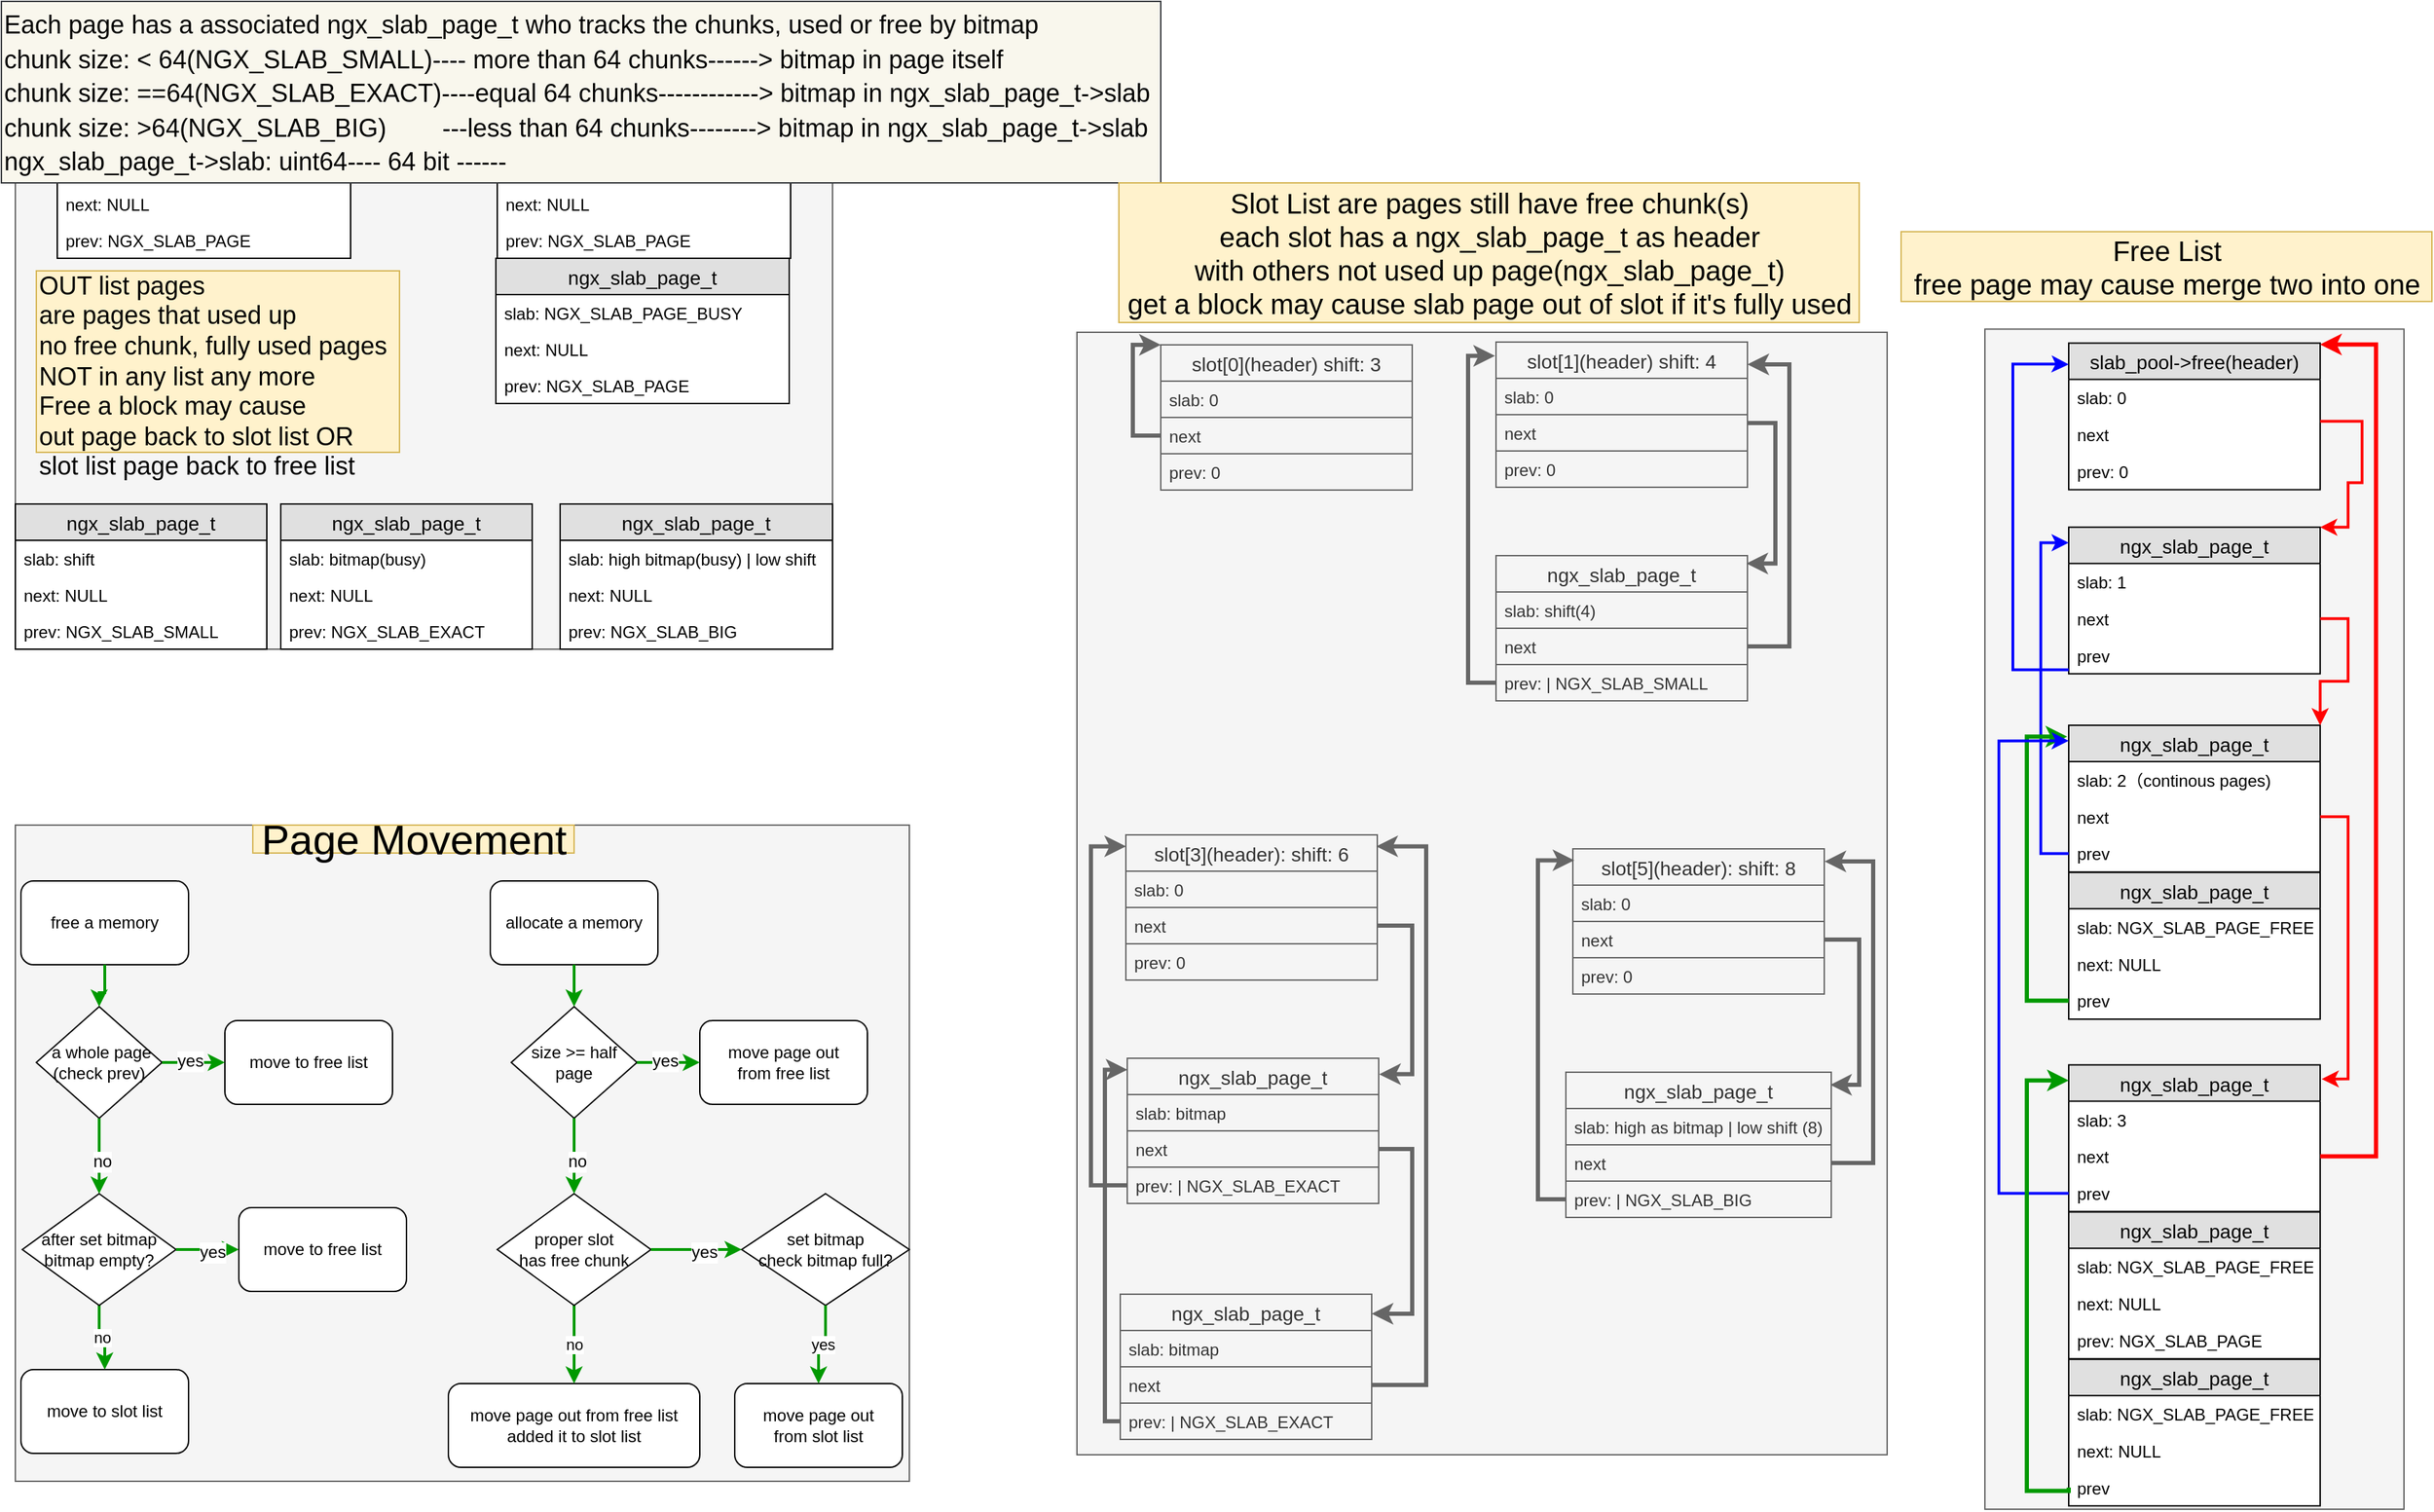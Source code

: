 <mxfile version="13.9.9" type="device"><diagram id="xuvSn6-WSxCkHjLpanBw" name="Page-1"><mxGraphModel dx="5818" dy="2764" grid="1" gridSize="10" guides="1" tooltips="1" connect="1" arrows="1" fold="1" page="1" pageScale="1" pageWidth="850" pageHeight="1100" math="0" shadow="0"><root><mxCell id="0"/><mxCell id="1" parent="0"/><mxCell id="ad8flFlerQQEPtWWeE2b-164" value="" style="group" parent="1" vertex="1" connectable="0"><mxGeometry x="-310" y="160" width="320" height="900" as="geometry"/></mxCell><mxCell id="ad8flFlerQQEPtWWeE2b-162" value="&lt;font style=&quot;font-size: 20px&quot;&gt;Free List&lt;br&gt;free page may cause merge two into one&lt;br&gt;&lt;/font&gt;" style="text;html=1;align=center;verticalAlign=middle;resizable=0;points=[];autosize=1;fillColor=#fff2cc;strokeColor=#d6b656;fontSize=20;" parent="ad8flFlerQQEPtWWeE2b-164" vertex="1"><mxGeometry x="-60" y="-15.068" width="380" height="50" as="geometry"/></mxCell><mxCell id="N_VWYcBhShGGKXVdi8mC-4" value="" style="group;fillColor=#f5f5f5;strokeColor=#666666;fontColor=#333333;" parent="ad8flFlerQQEPtWWeE2b-164" vertex="1" connectable="0"><mxGeometry y="54.73" width="300" height="845.27" as="geometry"/></mxCell><mxCell id="ad8flFlerQQEPtWWeE2b-1" value="ngx_slab_page_t" style="swimlane;fontStyle=0;childLayout=stackLayout;horizontal=1;startSize=26;fillColor=#e0e0e0;horizontalStack=0;resizeParent=1;resizeParentMax=0;resizeLast=0;collapsible=1;marginBottom=0;swimlaneFillColor=#ffffff;align=center;fontSize=14;" parent="N_VWYcBhShGGKXVdi8mC-4" vertex="1"><mxGeometry x="60" y="283.784" width="180" height="105.054" as="geometry"/></mxCell><mxCell id="ad8flFlerQQEPtWWeE2b-2" value="slab: 2（continous pages)" style="text;strokeColor=none;fillColor=none;spacingLeft=4;spacingRight=4;overflow=hidden;rotatable=0;points=[[0,0.5],[1,0.5]];portConstraint=eastwest;fontSize=12;" parent="ad8flFlerQQEPtWWeE2b-1" vertex="1"><mxGeometry y="26" width="180" height="26.351" as="geometry"/></mxCell><mxCell id="ad8flFlerQQEPtWWeE2b-3" value="next" style="text;strokeColor=none;fillColor=none;spacingLeft=4;spacingRight=4;overflow=hidden;rotatable=0;points=[[0,0.5],[1,0.5]];portConstraint=eastwest;fontSize=12;" parent="ad8flFlerQQEPtWWeE2b-1" vertex="1"><mxGeometry y="52.351" width="180" height="26.351" as="geometry"/></mxCell><mxCell id="ad8flFlerQQEPtWWeE2b-4" value="prev" style="text;strokeColor=none;fillColor=none;spacingLeft=4;spacingRight=4;overflow=hidden;rotatable=0;points=[[0,0.5],[1,0.5]];portConstraint=eastwest;fontSize=12;" parent="ad8flFlerQQEPtWWeE2b-1" vertex="1"><mxGeometry y="78.703" width="180" height="26.351" as="geometry"/></mxCell><mxCell id="ad8flFlerQQEPtWWeE2b-10" value="ngx_slab_page_t" style="swimlane;fontStyle=0;childLayout=stackLayout;horizontal=1;startSize=26;fillColor=#e0e0e0;horizontalStack=0;resizeParent=1;resizeParentMax=0;resizeLast=0;collapsible=1;marginBottom=0;swimlaneFillColor=#ffffff;align=center;fontSize=14;" parent="N_VWYcBhShGGKXVdi8mC-4" vertex="1"><mxGeometry x="60" y="389.189" width="180" height="105.054" as="geometry"/></mxCell><mxCell id="ad8flFlerQQEPtWWeE2b-11" value="slab: NGX_SLAB_PAGE_FREE" style="text;strokeColor=none;fillColor=none;spacingLeft=4;spacingRight=4;overflow=hidden;rotatable=0;points=[[0,0.5],[1,0.5]];portConstraint=eastwest;fontSize=12;" parent="ad8flFlerQQEPtWWeE2b-10" vertex="1"><mxGeometry y="26" width="180" height="26.351" as="geometry"/></mxCell><mxCell id="ad8flFlerQQEPtWWeE2b-12" value="next: NULL" style="text;strokeColor=none;fillColor=none;spacingLeft=4;spacingRight=4;overflow=hidden;rotatable=0;points=[[0,0.5],[1,0.5]];portConstraint=eastwest;fontSize=12;" parent="ad8flFlerQQEPtWWeE2b-10" vertex="1"><mxGeometry y="52.351" width="180" height="26.351" as="geometry"/></mxCell><mxCell id="ad8flFlerQQEPtWWeE2b-13" value="prev" style="text;strokeColor=none;fillColor=none;spacingLeft=4;spacingRight=4;overflow=hidden;rotatable=0;points=[[0,0.5],[1,0.5]];portConstraint=eastwest;fontSize=12;" parent="ad8flFlerQQEPtWWeE2b-10" vertex="1"><mxGeometry y="78.703" width="180" height="26.351" as="geometry"/></mxCell><mxCell id="ad8flFlerQQEPtWWeE2b-5" value="ngx_slab_page_t" style="swimlane;fontStyle=0;childLayout=stackLayout;horizontal=1;startSize=26;fillColor=#e0e0e0;horizontalStack=0;resizeParent=1;resizeParentMax=0;resizeLast=0;collapsible=1;marginBottom=0;swimlaneFillColor=#ffffff;align=center;fontSize=14;" parent="N_VWYcBhShGGKXVdi8mC-4" vertex="1"><mxGeometry x="60" y="141.892" width="180" height="105.054" as="geometry"/></mxCell><mxCell id="ad8flFlerQQEPtWWeE2b-6" value="slab: 1 " style="text;strokeColor=none;fillColor=none;spacingLeft=4;spacingRight=4;overflow=hidden;rotatable=0;points=[[0,0.5],[1,0.5]];portConstraint=eastwest;fontSize=12;" parent="ad8flFlerQQEPtWWeE2b-5" vertex="1"><mxGeometry y="26" width="180" height="26.351" as="geometry"/></mxCell><mxCell id="ad8flFlerQQEPtWWeE2b-7" value="next" style="text;strokeColor=none;fillColor=none;spacingLeft=4;spacingRight=4;overflow=hidden;rotatable=0;points=[[0,0.5],[1,0.5]];portConstraint=eastwest;fontSize=12;" parent="ad8flFlerQQEPtWWeE2b-5" vertex="1"><mxGeometry y="52.351" width="180" height="26.351" as="geometry"/></mxCell><mxCell id="ad8flFlerQQEPtWWeE2b-8" value="prev" style="text;strokeColor=none;fillColor=none;spacingLeft=4;spacingRight=4;overflow=hidden;rotatable=0;points=[[0,0.5],[1,0.5]];portConstraint=eastwest;fontSize=12;" parent="ad8flFlerQQEPtWWeE2b-5" vertex="1"><mxGeometry y="78.703" width="180" height="26.351" as="geometry"/></mxCell><mxCell id="ad8flFlerQQEPtWWeE2b-17" value="ngx_slab_page_t" style="swimlane;fontStyle=0;childLayout=stackLayout;horizontal=1;startSize=26;fillColor=#e0e0e0;horizontalStack=0;resizeParent=1;resizeParentMax=0;resizeLast=0;collapsible=1;marginBottom=0;swimlaneFillColor=#ffffff;align=center;fontSize=14;" parent="N_VWYcBhShGGKXVdi8mC-4" vertex="1"><mxGeometry x="60" y="527.027" width="180" height="105.054" as="geometry"/></mxCell><mxCell id="ad8flFlerQQEPtWWeE2b-18" value="slab: 3 " style="text;strokeColor=none;fillColor=none;spacingLeft=4;spacingRight=4;overflow=hidden;rotatable=0;points=[[0,0.5],[1,0.5]];portConstraint=eastwest;fontSize=12;" parent="ad8flFlerQQEPtWWeE2b-17" vertex="1"><mxGeometry y="26" width="180" height="26.351" as="geometry"/></mxCell><mxCell id="ad8flFlerQQEPtWWeE2b-19" value="next" style="text;strokeColor=none;fillColor=none;spacingLeft=4;spacingRight=4;overflow=hidden;rotatable=0;points=[[0,0.5],[1,0.5]];portConstraint=eastwest;fontSize=12;" parent="ad8flFlerQQEPtWWeE2b-17" vertex="1"><mxGeometry y="52.351" width="180" height="26.351" as="geometry"/></mxCell><mxCell id="ad8flFlerQQEPtWWeE2b-20" value="prev" style="text;strokeColor=none;fillColor=none;spacingLeft=4;spacingRight=4;overflow=hidden;rotatable=0;points=[[0,0.5],[1,0.5]];portConstraint=eastwest;fontSize=12;" parent="ad8flFlerQQEPtWWeE2b-17" vertex="1"><mxGeometry y="78.703" width="180" height="26.351" as="geometry"/></mxCell><mxCell id="ad8flFlerQQEPtWWeE2b-21" value="ngx_slab_page_t" style="swimlane;fontStyle=0;childLayout=stackLayout;horizontal=1;startSize=26;fillColor=#e0e0e0;horizontalStack=0;resizeParent=1;resizeParentMax=0;resizeLast=0;collapsible=1;marginBottom=0;swimlaneFillColor=#ffffff;align=center;fontSize=14;" parent="N_VWYcBhShGGKXVdi8mC-4" vertex="1"><mxGeometry x="60" y="632.432" width="180" height="105.054" as="geometry"/></mxCell><mxCell id="ad8flFlerQQEPtWWeE2b-22" value="slab: NGX_SLAB_PAGE_FREE" style="text;strokeColor=none;fillColor=none;spacingLeft=4;spacingRight=4;overflow=hidden;rotatable=0;points=[[0,0.5],[1,0.5]];portConstraint=eastwest;fontSize=12;" parent="ad8flFlerQQEPtWWeE2b-21" vertex="1"><mxGeometry y="26" width="180" height="26.351" as="geometry"/></mxCell><mxCell id="ad8flFlerQQEPtWWeE2b-23" value="next: NULL" style="text;strokeColor=none;fillColor=none;spacingLeft=4;spacingRight=4;overflow=hidden;rotatable=0;points=[[0,0.5],[1,0.5]];portConstraint=eastwest;fontSize=12;" parent="ad8flFlerQQEPtWWeE2b-21" vertex="1"><mxGeometry y="52.351" width="180" height="26.351" as="geometry"/></mxCell><mxCell id="ad8flFlerQQEPtWWeE2b-24" value="prev: NGX_SLAB_PAGE" style="text;strokeColor=none;fillColor=none;spacingLeft=4;spacingRight=4;overflow=hidden;rotatable=0;points=[[0,0.5],[1,0.5]];portConstraint=eastwest;fontSize=12;" parent="ad8flFlerQQEPtWWeE2b-21" vertex="1"><mxGeometry y="78.703" width="180" height="26.351" as="geometry"/></mxCell><mxCell id="ad8flFlerQQEPtWWeE2b-25" value="ngx_slab_page_t" style="swimlane;fontStyle=0;childLayout=stackLayout;horizontal=1;startSize=26;fillColor=#e0e0e0;horizontalStack=0;resizeParent=1;resizeParentMax=0;resizeLast=0;collapsible=1;marginBottom=0;swimlaneFillColor=#ffffff;align=center;fontSize=14;" parent="N_VWYcBhShGGKXVdi8mC-4" vertex="1"><mxGeometry x="60" y="737.86" width="180" height="105.054" as="geometry"/></mxCell><mxCell id="ad8flFlerQQEPtWWeE2b-26" value="slab: NGX_SLAB_PAGE_FREE" style="text;strokeColor=none;fillColor=none;spacingLeft=4;spacingRight=4;overflow=hidden;rotatable=0;points=[[0,0.5],[1,0.5]];portConstraint=eastwest;fontSize=12;" parent="ad8flFlerQQEPtWWeE2b-25" vertex="1"><mxGeometry y="26" width="180" height="26.351" as="geometry"/></mxCell><mxCell id="ad8flFlerQQEPtWWeE2b-27" value="next: NULL" style="text;strokeColor=none;fillColor=none;spacingLeft=4;spacingRight=4;overflow=hidden;rotatable=0;points=[[0,0.5],[1,0.5]];portConstraint=eastwest;fontSize=12;" parent="ad8flFlerQQEPtWWeE2b-25" vertex="1"><mxGeometry y="52.351" width="180" height="26.351" as="geometry"/></mxCell><mxCell id="ad8flFlerQQEPtWWeE2b-28" value="prev" style="text;strokeColor=none;fillColor=none;spacingLeft=4;spacingRight=4;overflow=hidden;rotatable=0;points=[[0,0.5],[1,0.5]];portConstraint=eastwest;fontSize=12;" parent="ad8flFlerQQEPtWWeE2b-25" vertex="1"><mxGeometry y="78.703" width="180" height="26.351" as="geometry"/></mxCell><mxCell id="ad8flFlerQQEPtWWeE2b-29" value="slab_pool-&gt;free(header)" style="swimlane;fontStyle=0;childLayout=stackLayout;horizontal=1;startSize=26;fillColor=#e0e0e0;horizontalStack=0;resizeParent=1;resizeParentMax=0;resizeLast=0;collapsible=1;marginBottom=0;swimlaneFillColor=#ffffff;align=center;fontSize=14;" parent="N_VWYcBhShGGKXVdi8mC-4" vertex="1"><mxGeometry x="60" y="10" width="180" height="105.054" as="geometry"/></mxCell><mxCell id="ad8flFlerQQEPtWWeE2b-30" value="slab: 0" style="text;strokeColor=none;fillColor=none;spacingLeft=4;spacingRight=4;overflow=hidden;rotatable=0;points=[[0,0.5],[1,0.5]];portConstraint=eastwest;fontSize=12;" parent="ad8flFlerQQEPtWWeE2b-29" vertex="1"><mxGeometry y="26" width="180" height="26.351" as="geometry"/></mxCell><mxCell id="ad8flFlerQQEPtWWeE2b-31" value="next" style="text;strokeColor=none;fillColor=none;spacingLeft=4;spacingRight=4;overflow=hidden;rotatable=0;points=[[0,0.5],[1,0.5]];portConstraint=eastwest;fontSize=12;" parent="ad8flFlerQQEPtWWeE2b-29" vertex="1"><mxGeometry y="52.351" width="180" height="26.351" as="geometry"/></mxCell><mxCell id="ad8flFlerQQEPtWWeE2b-32" value="prev: 0" style="text;strokeColor=none;fillColor=none;spacingLeft=4;spacingRight=4;overflow=hidden;rotatable=0;points=[[0,0.5],[1,0.5]];portConstraint=eastwest;fontSize=12;" parent="ad8flFlerQQEPtWWeE2b-29" vertex="1"><mxGeometry y="78.703" width="180" height="26.351" as="geometry"/></mxCell><mxCell id="ad8flFlerQQEPtWWeE2b-37" style="edgeStyle=orthogonalEdgeStyle;rounded=0;orthogonalLoop=1;jettySize=auto;html=1;strokeWidth=2;strokeColor=#0000FF;" parent="N_VWYcBhShGGKXVdi8mC-4" source="ad8flFlerQQEPtWWeE2b-8" edge="1"><mxGeometry relative="1" as="geometry"><Array as="points"><mxPoint x="20" y="244"/><mxPoint x="20" y="25"/><mxPoint x="50" y="25"/></Array><mxPoint x="60" y="25.27" as="targetPoint"/></mxGeometry></mxCell><mxCell id="ad8flFlerQQEPtWWeE2b-38" style="edgeStyle=orthogonalEdgeStyle;rounded=0;orthogonalLoop=1;jettySize=auto;html=1;exitX=1;exitY=0.5;exitDx=0;exitDy=0;entryX=1;entryY=0;entryDx=0;entryDy=0;strokeColor=#FF0000;strokeWidth=2;" parent="N_VWYcBhShGGKXVdi8mC-4" source="ad8flFlerQQEPtWWeE2b-7" target="ad8flFlerQQEPtWWeE2b-1" edge="1"><mxGeometry relative="1" as="geometry"/></mxCell><mxCell id="ad8flFlerQQEPtWWeE2b-39" style="edgeStyle=orthogonalEdgeStyle;rounded=0;orthogonalLoop=1;jettySize=auto;html=1;entryX=1;entryY=0;entryDx=0;entryDy=0;strokeColor=#FF0000;strokeWidth=2;" parent="N_VWYcBhShGGKXVdi8mC-4" source="ad8flFlerQQEPtWWeE2b-31" target="ad8flFlerQQEPtWWeE2b-5" edge="1"><mxGeometry relative="1" as="geometry"><Array as="points"><mxPoint x="270" y="66"/><mxPoint x="270" y="110"/><mxPoint x="260" y="110"/><mxPoint x="260" y="142"/></Array></mxGeometry></mxCell><mxCell id="ad8flFlerQQEPtWWeE2b-40" style="edgeStyle=orthogonalEdgeStyle;rounded=0;orthogonalLoop=1;jettySize=auto;html=1;exitX=1;exitY=0.5;exitDx=0;exitDy=0;entryX=1.006;entryY=0.096;entryDx=0;entryDy=0;entryPerimeter=0;strokeColor=#FF0000;strokeWidth=2;" parent="N_VWYcBhShGGKXVdi8mC-4" source="ad8flFlerQQEPtWWeE2b-3" target="ad8flFlerQQEPtWWeE2b-17" edge="1"><mxGeometry relative="1" as="geometry"><Array as="points"><mxPoint x="260" y="349.662"/><mxPoint x="260" y="537.162"/></Array></mxGeometry></mxCell><mxCell id="ad8flFlerQQEPtWWeE2b-41" style="edgeStyle=orthogonalEdgeStyle;rounded=0;orthogonalLoop=1;jettySize=auto;html=1;entryX=0;entryY=0.106;entryDx=0;entryDy=0;entryPerimeter=0;strokeWidth=2;strokeColor=#0000FF;" parent="N_VWYcBhShGGKXVdi8mC-4" source="ad8flFlerQQEPtWWeE2b-4" target="ad8flFlerQQEPtWWeE2b-5" edge="1"><mxGeometry relative="1" as="geometry"/></mxCell><mxCell id="ad8flFlerQQEPtWWeE2b-42" style="edgeStyle=orthogonalEdgeStyle;rounded=0;orthogonalLoop=1;jettySize=auto;html=1;entryX=-0.006;entryY=0.077;entryDx=0;entryDy=0;entryPerimeter=0;strokeColor=#009900;strokeWidth=3;" parent="N_VWYcBhShGGKXVdi8mC-4" source="ad8flFlerQQEPtWWeE2b-13" target="ad8flFlerQQEPtWWeE2b-1" edge="1"><mxGeometry relative="1" as="geometry"><Array as="points"><mxPoint x="30" y="481.419"/><mxPoint x="30" y="291.892"/></Array></mxGeometry></mxCell><mxCell id="ad8flFlerQQEPtWWeE2b-43" style="edgeStyle=orthogonalEdgeStyle;rounded=0;orthogonalLoop=1;jettySize=auto;html=1;strokeWidth=2;strokeColor=#0000FF;" parent="N_VWYcBhShGGKXVdi8mC-4" source="ad8flFlerQQEPtWWeE2b-20" edge="1"><mxGeometry relative="1" as="geometry"><mxPoint x="60" y="294.932" as="targetPoint"/><Array as="points"><mxPoint x="10" y="619"/><mxPoint x="10" y="295"/></Array></mxGeometry></mxCell><mxCell id="ad8flFlerQQEPtWWeE2b-44" style="edgeStyle=orthogonalEdgeStyle;rounded=0;orthogonalLoop=1;jettySize=auto;html=1;exitX=0;exitY=0.5;exitDx=0;exitDy=0;entryX=0;entryY=0.106;entryDx=0;entryDy=0;entryPerimeter=0;strokeWidth=3;strokeColor=#009900;" parent="N_VWYcBhShGGKXVdi8mC-4" source="ad8flFlerQQEPtWWeE2b-28" target="ad8flFlerQQEPtWWeE2b-17" edge="1"><mxGeometry relative="1" as="geometry"><Array as="points"><mxPoint x="30" y="832.095"/><mxPoint x="30" y="538.176"/></Array></mxGeometry></mxCell><mxCell id="ad8flFlerQQEPtWWeE2b-139" style="edgeStyle=orthogonalEdgeStyle;rounded=0;orthogonalLoop=1;jettySize=auto;html=1;strokeColor=#FF0000;strokeWidth=3;" parent="N_VWYcBhShGGKXVdi8mC-4" source="ad8flFlerQQEPtWWeE2b-19" target="ad8flFlerQQEPtWWeE2b-29" edge="1"><mxGeometry relative="1" as="geometry"><Array as="points"><mxPoint x="280" y="593"/><mxPoint x="280" y="11"/></Array></mxGeometry></mxCell><mxCell id="ad8flFlerQQEPtWWeE2b-165" value="" style="group" parent="1" vertex="1" connectable="0"><mxGeometry x="-960" y="140" width="580" height="884" as="geometry"/></mxCell><mxCell id="N_VWYcBhShGGKXVdi8mC-3" value="" style="group;fillColor=#f5f5f5;strokeColor=#666666;fontColor=#333333;" parent="ad8flFlerQQEPtWWeE2b-165" vertex="1" connectable="0"><mxGeometry y="77" width="580" height="804" as="geometry"/></mxCell><mxCell id="ad8flFlerQQEPtWWeE2b-89" value="slot[0](header) shift: 3" style="swimlane;fontStyle=0;childLayout=stackLayout;horizontal=1;startSize=26;fillColor=#f5f5f5;horizontalStack=0;resizeParent=1;resizeParentMax=0;resizeLast=0;collapsible=1;marginBottom=0;swimlaneFillColor=#ffffff;align=center;fontSize=14;strokeColor=#666666;fontColor=#333333;" parent="N_VWYcBhShGGKXVdi8mC-3" vertex="1"><mxGeometry x="60" y="9" width="180" height="104" as="geometry"/></mxCell><mxCell id="ad8flFlerQQEPtWWeE2b-90" value="slab: 0" style="text;strokeColor=#666666;fillColor=#f5f5f5;spacingLeft=4;spacingRight=4;overflow=hidden;rotatable=0;points=[[0,0.5],[1,0.5]];portConstraint=eastwest;fontSize=12;fontColor=#333333;" parent="ad8flFlerQQEPtWWeE2b-89" vertex="1"><mxGeometry y="26" width="180" height="26" as="geometry"/></mxCell><mxCell id="ad8flFlerQQEPtWWeE2b-91" value="next" style="text;strokeColor=#666666;fillColor=#f5f5f5;spacingLeft=4;spacingRight=4;overflow=hidden;rotatable=0;points=[[0,0.5],[1,0.5]];portConstraint=eastwest;fontSize=12;fontColor=#333333;" parent="ad8flFlerQQEPtWWeE2b-89" vertex="1"><mxGeometry y="52" width="180" height="26" as="geometry"/></mxCell><mxCell id="ad8flFlerQQEPtWWeE2b-92" value="prev: 0" style="text;strokeColor=#666666;fillColor=#f5f5f5;spacingLeft=4;spacingRight=4;overflow=hidden;rotatable=0;points=[[0,0.5],[1,0.5]];portConstraint=eastwest;fontSize=12;fontColor=#333333;" parent="ad8flFlerQQEPtWWeE2b-89" vertex="1"><mxGeometry y="78" width="180" height="26" as="geometry"/></mxCell><mxCell id="ad8flFlerQQEPtWWeE2b-137" style="edgeStyle=orthogonalEdgeStyle;rounded=0;orthogonalLoop=1;jettySize=auto;html=1;strokeColor=#666666;strokeWidth=3;entryX=0;entryY=0;entryDx=0;entryDy=0;exitX=0;exitY=0.5;exitDx=0;exitDy=0;fillColor=#f5f5f5;" parent="ad8flFlerQQEPtWWeE2b-89" source="ad8flFlerQQEPtWWeE2b-91" target="ad8flFlerQQEPtWWeE2b-89" edge="1"><mxGeometry relative="1" as="geometry"><mxPoint x="-10" y="10" as="targetPoint"/><Array as="points"><mxPoint x="-20" y="65"/><mxPoint x="-20"/></Array></mxGeometry></mxCell><mxCell id="ad8flFlerQQEPtWWeE2b-97" value="ngx_slab_page_t" style="swimlane;fontStyle=0;childLayout=stackLayout;horizontal=1;startSize=26;fillColor=#f5f5f5;horizontalStack=0;resizeParent=1;resizeParentMax=0;resizeLast=0;collapsible=1;marginBottom=0;swimlaneFillColor=#ffffff;align=center;fontSize=14;strokeColor=#666666;fontColor=#333333;" parent="N_VWYcBhShGGKXVdi8mC-3" vertex="1"><mxGeometry x="350" y="530" width="190" height="104" as="geometry"/></mxCell><mxCell id="ad8flFlerQQEPtWWeE2b-98" value="slab: high as bitmap | low shift (8)" style="text;strokeColor=#666666;fillColor=#f5f5f5;spacingLeft=4;spacingRight=4;overflow=hidden;rotatable=0;points=[[0,0.5],[1,0.5]];portConstraint=eastwest;fontSize=12;fontColor=#333333;" parent="ad8flFlerQQEPtWWeE2b-97" vertex="1"><mxGeometry y="26" width="190" height="26" as="geometry"/></mxCell><mxCell id="ad8flFlerQQEPtWWeE2b-99" value="next" style="text;strokeColor=#666666;fillColor=#f5f5f5;spacingLeft=4;spacingRight=4;overflow=hidden;rotatable=0;points=[[0,0.5],[1,0.5]];portConstraint=eastwest;fontSize=12;fontColor=#333333;" parent="ad8flFlerQQEPtWWeE2b-97" vertex="1"><mxGeometry y="52" width="190" height="26" as="geometry"/></mxCell><mxCell id="ad8flFlerQQEPtWWeE2b-100" value="prev: | NGX_SLAB_BIG" style="text;strokeColor=#666666;fillColor=#f5f5f5;spacingLeft=4;spacingRight=4;overflow=hidden;rotatable=0;points=[[0,0.5],[1,0.5]];portConstraint=eastwest;fontSize=12;fontColor=#333333;" parent="ad8flFlerQQEPtWWeE2b-97" vertex="1"><mxGeometry y="78" width="190" height="26" as="geometry"/></mxCell><mxCell id="ad8flFlerQQEPtWWeE2b-105" value="slot[5](header): shift: 8" style="swimlane;fontStyle=0;childLayout=stackLayout;horizontal=1;startSize=26;fillColor=#f5f5f5;horizontalStack=0;resizeParent=1;resizeParentMax=0;resizeLast=0;collapsible=1;marginBottom=0;swimlaneFillColor=#ffffff;align=center;fontSize=14;strokeColor=#666666;fontColor=#333333;" parent="N_VWYcBhShGGKXVdi8mC-3" vertex="1"><mxGeometry x="355" y="370" width="180" height="104" as="geometry"/></mxCell><mxCell id="ad8flFlerQQEPtWWeE2b-106" value="slab: 0" style="text;strokeColor=#666666;fillColor=#f5f5f5;spacingLeft=4;spacingRight=4;overflow=hidden;rotatable=0;points=[[0,0.5],[1,0.5]];portConstraint=eastwest;fontSize=12;fontColor=#333333;" parent="ad8flFlerQQEPtWWeE2b-105" vertex="1"><mxGeometry y="26" width="180" height="26" as="geometry"/></mxCell><mxCell id="ad8flFlerQQEPtWWeE2b-107" value="next" style="text;strokeColor=#666666;fillColor=#f5f5f5;spacingLeft=4;spacingRight=4;overflow=hidden;rotatable=0;points=[[0,0.5],[1,0.5]];portConstraint=eastwest;fontSize=12;fontColor=#333333;" parent="ad8flFlerQQEPtWWeE2b-105" vertex="1"><mxGeometry y="52" width="180" height="26" as="geometry"/></mxCell><mxCell id="ad8flFlerQQEPtWWeE2b-108" value="prev: 0" style="text;strokeColor=#666666;fillColor=#f5f5f5;spacingLeft=4;spacingRight=4;overflow=hidden;rotatable=0;points=[[0,0.5],[1,0.5]];portConstraint=eastwest;fontSize=12;fontColor=#333333;" parent="ad8flFlerQQEPtWWeE2b-105" vertex="1"><mxGeometry y="78" width="180" height="26" as="geometry"/></mxCell><mxCell id="ad8flFlerQQEPtWWeE2b-109" value="slot[3](header): shift: 6" style="swimlane;fontStyle=0;childLayout=stackLayout;horizontal=1;startSize=26;fillColor=#f5f5f5;horizontalStack=0;resizeParent=1;resizeParentMax=0;resizeLast=0;collapsible=1;marginBottom=0;swimlaneFillColor=#ffffff;align=center;fontSize=14;strokeColor=#666666;fontColor=#333333;" parent="N_VWYcBhShGGKXVdi8mC-3" vertex="1"><mxGeometry x="35" y="360" width="180" height="104" as="geometry"/></mxCell><mxCell id="ad8flFlerQQEPtWWeE2b-110" value="slab: 0" style="text;strokeColor=#666666;fillColor=#f5f5f5;spacingLeft=4;spacingRight=4;overflow=hidden;rotatable=0;points=[[0,0.5],[1,0.5]];portConstraint=eastwest;fontSize=12;fontColor=#333333;" parent="ad8flFlerQQEPtWWeE2b-109" vertex="1"><mxGeometry y="26" width="180" height="26" as="geometry"/></mxCell><mxCell id="ad8flFlerQQEPtWWeE2b-111" value="next" style="text;strokeColor=#666666;fillColor=#f5f5f5;spacingLeft=4;spacingRight=4;overflow=hidden;rotatable=0;points=[[0,0.5],[1,0.5]];portConstraint=eastwest;fontSize=12;fontColor=#333333;" parent="ad8flFlerQQEPtWWeE2b-109" vertex="1"><mxGeometry y="52" width="180" height="26" as="geometry"/></mxCell><mxCell id="ad8flFlerQQEPtWWeE2b-112" value="prev: 0" style="text;strokeColor=#666666;fillColor=#f5f5f5;spacingLeft=4;spacingRight=4;overflow=hidden;rotatable=0;points=[[0,0.5],[1,0.5]];portConstraint=eastwest;fontSize=12;fontColor=#333333;" parent="ad8flFlerQQEPtWWeE2b-109" vertex="1"><mxGeometry y="78" width="180" height="26" as="geometry"/></mxCell><mxCell id="ad8flFlerQQEPtWWeE2b-113" value="slot[1](header) shift: 4" style="swimlane;fontStyle=0;childLayout=stackLayout;horizontal=1;startSize=26;fillColor=#f5f5f5;horizontalStack=0;resizeParent=1;resizeParentMax=0;resizeLast=0;collapsible=1;marginBottom=0;swimlaneFillColor=#ffffff;align=center;fontSize=14;strokeColor=#666666;fontColor=#333333;" parent="N_VWYcBhShGGKXVdi8mC-3" vertex="1"><mxGeometry x="300" y="7" width="180" height="104" as="geometry"/></mxCell><mxCell id="ad8flFlerQQEPtWWeE2b-114" value="slab: 0" style="text;strokeColor=#666666;fillColor=#f5f5f5;spacingLeft=4;spacingRight=4;overflow=hidden;rotatable=0;points=[[0,0.5],[1,0.5]];portConstraint=eastwest;fontSize=12;fontColor=#333333;" parent="ad8flFlerQQEPtWWeE2b-113" vertex="1"><mxGeometry y="26" width="180" height="26" as="geometry"/></mxCell><mxCell id="ad8flFlerQQEPtWWeE2b-115" value="next" style="text;strokeColor=#666666;fillColor=#f5f5f5;spacingLeft=4;spacingRight=4;overflow=hidden;rotatable=0;points=[[0,0.5],[1,0.5]];portConstraint=eastwest;fontSize=12;fontColor=#333333;" parent="ad8flFlerQQEPtWWeE2b-113" vertex="1"><mxGeometry y="52" width="180" height="26" as="geometry"/></mxCell><mxCell id="ad8flFlerQQEPtWWeE2b-116" value="prev: 0" style="text;strokeColor=#666666;fillColor=#f5f5f5;spacingLeft=4;spacingRight=4;overflow=hidden;rotatable=0;points=[[0,0.5],[1,0.5]];portConstraint=eastwest;fontSize=12;fontColor=#333333;" parent="ad8flFlerQQEPtWWeE2b-113" vertex="1"><mxGeometry y="78" width="180" height="26" as="geometry"/></mxCell><mxCell id="ad8flFlerQQEPtWWeE2b-117" value="ngx_slab_page_t" style="swimlane;fontStyle=0;childLayout=stackLayout;horizontal=1;startSize=26;fillColor=#f5f5f5;horizontalStack=0;resizeParent=1;resizeParentMax=0;resizeLast=0;collapsible=1;marginBottom=0;swimlaneFillColor=#ffffff;align=center;fontSize=14;strokeColor=#666666;fontColor=#333333;" parent="N_VWYcBhShGGKXVdi8mC-3" vertex="1"><mxGeometry x="36" y="520" width="180" height="104" as="geometry"/></mxCell><mxCell id="ad8flFlerQQEPtWWeE2b-118" value="slab: bitmap " style="text;strokeColor=#666666;fillColor=#f5f5f5;spacingLeft=4;spacingRight=4;overflow=hidden;rotatable=0;points=[[0,0.5],[1,0.5]];portConstraint=eastwest;fontSize=12;fontColor=#333333;" parent="ad8flFlerQQEPtWWeE2b-117" vertex="1"><mxGeometry y="26" width="180" height="26" as="geometry"/></mxCell><mxCell id="ad8flFlerQQEPtWWeE2b-119" value="next" style="text;strokeColor=#666666;fillColor=#f5f5f5;spacingLeft=4;spacingRight=4;overflow=hidden;rotatable=0;points=[[0,0.5],[1,0.5]];portConstraint=eastwest;fontSize=12;fontColor=#333333;" parent="ad8flFlerQQEPtWWeE2b-117" vertex="1"><mxGeometry y="52" width="180" height="26" as="geometry"/></mxCell><mxCell id="ad8flFlerQQEPtWWeE2b-120" value="prev: | NGX_SLAB_EXACT" style="text;strokeColor=#666666;fillColor=#f5f5f5;spacingLeft=4;spacingRight=4;overflow=hidden;rotatable=0;points=[[0,0.5],[1,0.5]];portConstraint=eastwest;fontSize=12;fontColor=#333333;" parent="ad8flFlerQQEPtWWeE2b-117" vertex="1"><mxGeometry y="78" width="180" height="26" as="geometry"/></mxCell><mxCell id="ad8flFlerQQEPtWWeE2b-121" value="ngx_slab_page_t" style="swimlane;fontStyle=0;childLayout=stackLayout;horizontal=1;startSize=26;fillColor=#f5f5f5;horizontalStack=0;resizeParent=1;resizeParentMax=0;resizeLast=0;collapsible=1;marginBottom=0;swimlaneFillColor=#ffffff;align=center;fontSize=14;strokeColor=#666666;fontColor=#333333;" parent="N_VWYcBhShGGKXVdi8mC-3" vertex="1"><mxGeometry x="300" y="160" width="180" height="104" as="geometry"/></mxCell><mxCell id="ad8flFlerQQEPtWWeE2b-122" value="slab: shift(4) " style="text;strokeColor=#666666;fillColor=#f5f5f5;spacingLeft=4;spacingRight=4;overflow=hidden;rotatable=0;points=[[0,0.5],[1,0.5]];portConstraint=eastwest;fontSize=12;fontColor=#333333;" parent="ad8flFlerQQEPtWWeE2b-121" vertex="1"><mxGeometry y="26" width="180" height="26" as="geometry"/></mxCell><mxCell id="ad8flFlerQQEPtWWeE2b-123" value="next" style="text;strokeColor=#666666;fillColor=#f5f5f5;spacingLeft=4;spacingRight=4;overflow=hidden;rotatable=0;points=[[0,0.5],[1,0.5]];portConstraint=eastwest;fontSize=12;fontColor=#333333;" parent="ad8flFlerQQEPtWWeE2b-121" vertex="1"><mxGeometry y="52" width="180" height="26" as="geometry"/></mxCell><mxCell id="ad8flFlerQQEPtWWeE2b-124" value="prev: | NGX_SLAB_SMALL" style="text;strokeColor=#666666;fillColor=#f5f5f5;spacingLeft=4;spacingRight=4;overflow=hidden;rotatable=0;points=[[0,0.5],[1,0.5]];portConstraint=eastwest;fontSize=12;fontColor=#333333;" parent="ad8flFlerQQEPtWWeE2b-121" vertex="1"><mxGeometry y="78" width="180" height="26" as="geometry"/></mxCell><mxCell id="ad8flFlerQQEPtWWeE2b-125" value="ngx_slab_page_t" style="swimlane;fontStyle=0;childLayout=stackLayout;horizontal=1;startSize=26;fillColor=#f5f5f5;horizontalStack=0;resizeParent=1;resizeParentMax=0;resizeLast=0;collapsible=1;marginBottom=0;swimlaneFillColor=#ffffff;align=center;fontSize=14;strokeColor=#666666;fontColor=#333333;" parent="N_VWYcBhShGGKXVdi8mC-3" vertex="1"><mxGeometry x="31" y="689" width="180" height="104" as="geometry"/></mxCell><mxCell id="ad8flFlerQQEPtWWeE2b-126" value="slab: bitmap " style="text;strokeColor=#666666;fillColor=#f5f5f5;spacingLeft=4;spacingRight=4;overflow=hidden;rotatable=0;points=[[0,0.5],[1,0.5]];portConstraint=eastwest;fontSize=12;fontColor=#333333;" parent="ad8flFlerQQEPtWWeE2b-125" vertex="1"><mxGeometry y="26" width="180" height="26" as="geometry"/></mxCell><mxCell id="ad8flFlerQQEPtWWeE2b-127" value="next" style="text;strokeColor=#666666;fillColor=#f5f5f5;spacingLeft=4;spacingRight=4;overflow=hidden;rotatable=0;points=[[0,0.5],[1,0.5]];portConstraint=eastwest;fontSize=12;fontColor=#333333;" parent="ad8flFlerQQEPtWWeE2b-125" vertex="1"><mxGeometry y="52" width="180" height="26" as="geometry"/></mxCell><mxCell id="ad8flFlerQQEPtWWeE2b-128" value="prev: | NGX_SLAB_EXACT" style="text;strokeColor=#666666;fillColor=#f5f5f5;spacingLeft=4;spacingRight=4;overflow=hidden;rotatable=0;points=[[0,0.5],[1,0.5]];portConstraint=eastwest;fontSize=12;fontColor=#333333;" parent="ad8flFlerQQEPtWWeE2b-125" vertex="1"><mxGeometry y="78" width="180" height="26" as="geometry"/></mxCell><mxCell id="ad8flFlerQQEPtWWeE2b-140" style="edgeStyle=orthogonalEdgeStyle;rounded=0;orthogonalLoop=1;jettySize=auto;html=1;entryX=0.996;entryY=0.054;entryDx=0;entryDy=0;entryPerimeter=0;strokeColor=#666666;strokeWidth=3;fillColor=#f5f5f5;" parent="N_VWYcBhShGGKXVdi8mC-3" source="ad8flFlerQQEPtWWeE2b-115" target="ad8flFlerQQEPtWWeE2b-121" edge="1"><mxGeometry relative="1" as="geometry"><Array as="points"><mxPoint x="500" y="65"/><mxPoint x="500" y="166"/></Array></mxGeometry></mxCell><mxCell id="ad8flFlerQQEPtWWeE2b-142" style="edgeStyle=orthogonalEdgeStyle;rounded=0;orthogonalLoop=1;jettySize=auto;html=1;strokeColor=#666666;strokeWidth=3;fillColor=#f5f5f5;" parent="N_VWYcBhShGGKXVdi8mC-3" source="ad8flFlerQQEPtWWeE2b-123" edge="1"><mxGeometry relative="1" as="geometry"><Array as="points"><mxPoint x="510" y="225"/><mxPoint x="510" y="23"/></Array><mxPoint x="480" y="23" as="targetPoint"/></mxGeometry></mxCell><mxCell id="ad8flFlerQQEPtWWeE2b-146" style="edgeStyle=orthogonalEdgeStyle;rounded=0;orthogonalLoop=1;jettySize=auto;html=1;strokeColor=#666666;strokeWidth=3;fillColor=#f5f5f5;entryX=1.002;entryY=0.11;entryDx=0;entryDy=0;entryPerimeter=0;" parent="N_VWYcBhShGGKXVdi8mC-3" source="ad8flFlerQQEPtWWeE2b-111" target="ad8flFlerQQEPtWWeE2b-117" edge="1"><mxGeometry relative="1" as="geometry"><Array as="points"><mxPoint x="240" y="425"/><mxPoint x="240" y="531"/></Array><mxPoint x="220" y="533" as="targetPoint"/></mxGeometry></mxCell><mxCell id="ad8flFlerQQEPtWWeE2b-147" style="edgeStyle=orthogonalEdgeStyle;rounded=0;orthogonalLoop=1;jettySize=auto;html=1;exitX=1;exitY=0.5;exitDx=0;exitDy=0;strokeColor=#666666;strokeWidth=3;fillColor=#f5f5f5;" parent="N_VWYcBhShGGKXVdi8mC-3" source="ad8flFlerQQEPtWWeE2b-119" edge="1"><mxGeometry relative="1" as="geometry"><mxPoint x="211" y="703" as="targetPoint"/><Array as="points"><mxPoint x="240" y="585"/><mxPoint x="240" y="703"/><mxPoint x="211" y="703"/></Array></mxGeometry></mxCell><mxCell id="ad8flFlerQQEPtWWeE2b-148" style="edgeStyle=orthogonalEdgeStyle;rounded=0;orthogonalLoop=1;jettySize=auto;html=1;entryX=0.996;entryY=0.079;entryDx=0;entryDy=0;entryPerimeter=0;strokeColor=#666666;strokeWidth=3;fillColor=#f5f5f5;" parent="N_VWYcBhShGGKXVdi8mC-3" source="ad8flFlerQQEPtWWeE2b-127" target="ad8flFlerQQEPtWWeE2b-109" edge="1"><mxGeometry relative="1" as="geometry"><Array as="points"><mxPoint x="250" y="754"/><mxPoint x="250" y="368"/></Array></mxGeometry></mxCell><mxCell id="ad8flFlerQQEPtWWeE2b-149" style="edgeStyle=orthogonalEdgeStyle;rounded=0;orthogonalLoop=1;jettySize=auto;html=1;exitX=1;exitY=0.5;exitDx=0;exitDy=0;entryX=0.996;entryY=0.087;entryDx=0;entryDy=0;entryPerimeter=0;strokeColor=#666666;strokeWidth=3;fillColor=#f5f5f5;" parent="N_VWYcBhShGGKXVdi8mC-3" source="ad8flFlerQQEPtWWeE2b-107" target="ad8flFlerQQEPtWWeE2b-97" edge="1"><mxGeometry relative="1" as="geometry"/></mxCell><mxCell id="ad8flFlerQQEPtWWeE2b-150" style="edgeStyle=orthogonalEdgeStyle;rounded=0;orthogonalLoop=1;jettySize=auto;html=1;entryX=1.001;entryY=0.087;entryDx=0;entryDy=0;entryPerimeter=0;strokeColor=#666666;strokeWidth=3;fillColor=#f5f5f5;" parent="N_VWYcBhShGGKXVdi8mC-3" source="ad8flFlerQQEPtWWeE2b-99" target="ad8flFlerQQEPtWWeE2b-105" edge="1"><mxGeometry relative="1" as="geometry"><Array as="points"><mxPoint x="570" y="595"/><mxPoint x="570" y="379"/></Array></mxGeometry></mxCell><mxCell id="ad8flFlerQQEPtWWeE2b-151" style="edgeStyle=orthogonalEdgeStyle;rounded=0;orthogonalLoop=1;jettySize=auto;html=1;exitX=0;exitY=0.5;exitDx=0;exitDy=0;entryX=0.006;entryY=0.079;entryDx=0;entryDy=0;entryPerimeter=0;strokeColor=#666666;strokeWidth=3;fillColor=#f5f5f5;" parent="N_VWYcBhShGGKXVdi8mC-3" source="ad8flFlerQQEPtWWeE2b-100" target="ad8flFlerQQEPtWWeE2b-105" edge="1"><mxGeometry relative="1" as="geometry"><Array as="points"><mxPoint x="330" y="621"/><mxPoint x="330" y="378"/></Array></mxGeometry></mxCell><mxCell id="ad8flFlerQQEPtWWeE2b-152" style="edgeStyle=orthogonalEdgeStyle;rounded=0;orthogonalLoop=1;jettySize=auto;html=1;exitX=0;exitY=0.5;exitDx=0;exitDy=0;entryX=0.001;entryY=0.079;entryDx=0;entryDy=0;entryPerimeter=0;strokeColor=#666666;strokeWidth=3;fillColor=#f5f5f5;" parent="N_VWYcBhShGGKXVdi8mC-3" source="ad8flFlerQQEPtWWeE2b-128" target="ad8flFlerQQEPtWWeE2b-117" edge="1"><mxGeometry relative="1" as="geometry"><Array as="points"><mxPoint x="20" y="780"/><mxPoint x="20" y="528"/></Array></mxGeometry></mxCell><mxCell id="ad8flFlerQQEPtWWeE2b-153" style="edgeStyle=orthogonalEdgeStyle;rounded=0;orthogonalLoop=1;jettySize=auto;html=1;entryX=0.001;entryY=0.079;entryDx=0;entryDy=0;entryPerimeter=0;strokeColor=#666666;strokeWidth=3;fillColor=#f5f5f5;" parent="N_VWYcBhShGGKXVdi8mC-3" source="ad8flFlerQQEPtWWeE2b-120" target="ad8flFlerQQEPtWWeE2b-109" edge="1"><mxGeometry relative="1" as="geometry"><Array as="points"><mxPoint x="10" y="611"/><mxPoint x="10" y="368"/></Array></mxGeometry></mxCell><mxCell id="ad8flFlerQQEPtWWeE2b-154" style="edgeStyle=orthogonalEdgeStyle;rounded=0;orthogonalLoop=1;jettySize=auto;html=1;entryX=-0.004;entryY=0.095;entryDx=0;entryDy=0;entryPerimeter=0;strokeColor=#666666;strokeWidth=3;fillColor=#f5f5f5;" parent="N_VWYcBhShGGKXVdi8mC-3" source="ad8flFlerQQEPtWWeE2b-124" target="ad8flFlerQQEPtWWeE2b-113" edge="1"><mxGeometry relative="1" as="geometry"/></mxCell><mxCell id="ad8flFlerQQEPtWWeE2b-156" value="" style="group" parent="1" vertex="1" connectable="0"><mxGeometry x="-1720" y="60" width="585" height="404" as="geometry"/></mxCell><mxCell id="ad8flFlerQQEPtWWeE2b-155" value="" style="group" parent="ad8flFlerQQEPtWWeE2b-156" vertex="1" connectable="0"><mxGeometry width="585" height="404" as="geometry"/></mxCell><mxCell id="N_VWYcBhShGGKXVdi8mC-1" value="" style="group;fillColor=#f5f5f5;strokeColor=#666666;fontColor=#333333;" parent="ad8flFlerQQEPtWWeE2b-155" vertex="1" connectable="0"><mxGeometry width="585" height="384" as="geometry"/></mxCell><mxCell id="ad8flFlerQQEPtWWeE2b-81" value="ngx_slab_page_t" style="swimlane;fontStyle=0;childLayout=stackLayout;horizontal=1;startSize=26;fillColor=#e0e0e0;horizontalStack=0;resizeParent=1;resizeParentMax=0;resizeLast=0;collapsible=1;marginBottom=0;swimlaneFillColor=#ffffff;align=center;fontSize=14;" parent="N_VWYcBhShGGKXVdi8mC-1" vertex="1"><mxGeometry x="345" width="210" height="104" as="geometry"/></mxCell><mxCell id="ad8flFlerQQEPtWWeE2b-82" value="slab: 2 | NGX_SLAB_PAGE_START " style="text;strokeColor=none;fillColor=none;spacingLeft=4;spacingRight=4;overflow=hidden;rotatable=0;points=[[0,0.5],[1,0.5]];portConstraint=eastwest;fontSize=12;" parent="ad8flFlerQQEPtWWeE2b-81" vertex="1"><mxGeometry y="26" width="210" height="26" as="geometry"/></mxCell><mxCell id="ad8flFlerQQEPtWWeE2b-83" value="next: NULL" style="text;strokeColor=none;fillColor=none;spacingLeft=4;spacingRight=4;overflow=hidden;rotatable=0;points=[[0,0.5],[1,0.5]];portConstraint=eastwest;fontSize=12;" parent="ad8flFlerQQEPtWWeE2b-81" vertex="1"><mxGeometry y="52" width="210" height="26" as="geometry"/></mxCell><mxCell id="ad8flFlerQQEPtWWeE2b-84" value="prev: NGX_SLAB_PAGE" style="text;strokeColor=none;fillColor=none;spacingLeft=4;spacingRight=4;overflow=hidden;rotatable=0;points=[[0,0.5],[1,0.5]];portConstraint=eastwest;fontSize=12;" parent="ad8flFlerQQEPtWWeE2b-81" vertex="1"><mxGeometry y="78" width="210" height="26" as="geometry"/></mxCell><mxCell id="ad8flFlerQQEPtWWeE2b-85" value="ngx_slab_page_t" style="swimlane;fontStyle=0;childLayout=stackLayout;horizontal=1;startSize=26;fillColor=#e0e0e0;horizontalStack=0;resizeParent=1;resizeParentMax=0;resizeLast=0;collapsible=1;marginBottom=0;swimlaneFillColor=#ffffff;align=center;fontSize=14;" parent="N_VWYcBhShGGKXVdi8mC-1" vertex="1"><mxGeometry x="344" y="104" width="210" height="104" as="geometry"/></mxCell><mxCell id="ad8flFlerQQEPtWWeE2b-86" value="slab: NGX_SLAB_PAGE_BUSY " style="text;strokeColor=none;fillColor=none;spacingLeft=4;spacingRight=4;overflow=hidden;rotatable=0;points=[[0,0.5],[1,0.5]];portConstraint=eastwest;fontSize=12;" parent="ad8flFlerQQEPtWWeE2b-85" vertex="1"><mxGeometry y="26" width="210" height="26" as="geometry"/></mxCell><mxCell id="ad8flFlerQQEPtWWeE2b-87" value="next: NULL" style="text;strokeColor=none;fillColor=none;spacingLeft=4;spacingRight=4;overflow=hidden;rotatable=0;points=[[0,0.5],[1,0.5]];portConstraint=eastwest;fontSize=12;" parent="ad8flFlerQQEPtWWeE2b-85" vertex="1"><mxGeometry y="52" width="210" height="26" as="geometry"/></mxCell><mxCell id="ad8flFlerQQEPtWWeE2b-88" value="prev: NGX_SLAB_PAGE" style="text;strokeColor=none;fillColor=none;spacingLeft=4;spacingRight=4;overflow=hidden;rotatable=0;points=[[0,0.5],[1,0.5]];portConstraint=eastwest;fontSize=12;" parent="ad8flFlerQQEPtWWeE2b-85" vertex="1"><mxGeometry y="78" width="210" height="26" as="geometry"/></mxCell><mxCell id="ad8flFlerQQEPtWWeE2b-93" value="ngx_slab_page_t" style="swimlane;fontStyle=0;childLayout=stackLayout;horizontal=1;startSize=26;fillColor=#e0e0e0;horizontalStack=0;resizeParent=1;resizeParentMax=0;resizeLast=0;collapsible=1;marginBottom=0;swimlaneFillColor=#ffffff;align=center;fontSize=14;" parent="N_VWYcBhShGGKXVdi8mC-1" vertex="1"><mxGeometry y="280" width="180" height="104" as="geometry"/></mxCell><mxCell id="ad8flFlerQQEPtWWeE2b-94" value="slab: shift " style="text;strokeColor=none;fillColor=none;spacingLeft=4;spacingRight=4;overflow=hidden;rotatable=0;points=[[0,0.5],[1,0.5]];portConstraint=eastwest;fontSize=12;" parent="ad8flFlerQQEPtWWeE2b-93" vertex="1"><mxGeometry y="26" width="180" height="26" as="geometry"/></mxCell><mxCell id="ad8flFlerQQEPtWWeE2b-95" value="next: NULL" style="text;strokeColor=none;fillColor=none;spacingLeft=4;spacingRight=4;overflow=hidden;rotatable=0;points=[[0,0.5],[1,0.5]];portConstraint=eastwest;fontSize=12;" parent="ad8flFlerQQEPtWWeE2b-93" vertex="1"><mxGeometry y="52" width="180" height="26" as="geometry"/></mxCell><mxCell id="ad8flFlerQQEPtWWeE2b-96" value="prev: NGX_SLAB_SMALL" style="text;strokeColor=none;fillColor=none;spacingLeft=4;spacingRight=4;overflow=hidden;rotatable=0;points=[[0,0.5],[1,0.5]];portConstraint=eastwest;fontSize=12;" parent="ad8flFlerQQEPtWWeE2b-93" vertex="1"><mxGeometry y="78" width="180" height="26" as="geometry"/></mxCell><mxCell id="ad8flFlerQQEPtWWeE2b-101" value="ngx_slab_page_t" style="swimlane;fontStyle=0;childLayout=stackLayout;horizontal=1;startSize=26;fillColor=#e0e0e0;horizontalStack=0;resizeParent=1;resizeParentMax=0;resizeLast=0;collapsible=1;marginBottom=0;swimlaneFillColor=#ffffff;align=center;fontSize=14;" parent="N_VWYcBhShGGKXVdi8mC-1" vertex="1"><mxGeometry x="30" width="210" height="104" as="geometry"/></mxCell><mxCell id="ad8flFlerQQEPtWWeE2b-102" value="slab: 1 | NGX_SLAB_PAGE_START " style="text;strokeColor=none;fillColor=none;spacingLeft=4;spacingRight=4;overflow=hidden;rotatable=0;points=[[0,0.5],[1,0.5]];portConstraint=eastwest;fontSize=12;" parent="ad8flFlerQQEPtWWeE2b-101" vertex="1"><mxGeometry y="26" width="210" height="26" as="geometry"/></mxCell><mxCell id="ad8flFlerQQEPtWWeE2b-103" value="next: NULL" style="text;strokeColor=none;fillColor=none;spacingLeft=4;spacingRight=4;overflow=hidden;rotatable=0;points=[[0,0.5],[1,0.5]];portConstraint=eastwest;fontSize=12;" parent="ad8flFlerQQEPtWWeE2b-101" vertex="1"><mxGeometry y="52" width="210" height="26" as="geometry"/></mxCell><mxCell id="ad8flFlerQQEPtWWeE2b-104" value="prev: NGX_SLAB_PAGE" style="text;strokeColor=none;fillColor=none;spacingLeft=4;spacingRight=4;overflow=hidden;rotatable=0;points=[[0,0.5],[1,0.5]];portConstraint=eastwest;fontSize=12;" parent="ad8flFlerQQEPtWWeE2b-101" vertex="1"><mxGeometry y="78" width="210" height="26" as="geometry"/></mxCell><mxCell id="ad8flFlerQQEPtWWeE2b-129" value="ngx_slab_page_t" style="swimlane;fontStyle=0;childLayout=stackLayout;horizontal=1;startSize=26;fillColor=#e0e0e0;horizontalStack=0;resizeParent=1;resizeParentMax=0;resizeLast=0;collapsible=1;marginBottom=0;swimlaneFillColor=#ffffff;align=center;fontSize=14;" parent="N_VWYcBhShGGKXVdi8mC-1" vertex="1"><mxGeometry x="390" y="280" width="195" height="104" as="geometry"/></mxCell><mxCell id="ad8flFlerQQEPtWWeE2b-130" value="slab: high bitmap(busy) | low shift " style="text;strokeColor=none;fillColor=none;spacingLeft=4;spacingRight=4;overflow=hidden;rotatable=0;points=[[0,0.5],[1,0.5]];portConstraint=eastwest;fontSize=12;" parent="ad8flFlerQQEPtWWeE2b-129" vertex="1"><mxGeometry y="26" width="195" height="26" as="geometry"/></mxCell><mxCell id="ad8flFlerQQEPtWWeE2b-131" value="next: NULL" style="text;strokeColor=none;fillColor=none;spacingLeft=4;spacingRight=4;overflow=hidden;rotatable=0;points=[[0,0.5],[1,0.5]];portConstraint=eastwest;fontSize=12;" parent="ad8flFlerQQEPtWWeE2b-129" vertex="1"><mxGeometry y="52" width="195" height="26" as="geometry"/></mxCell><mxCell id="ad8flFlerQQEPtWWeE2b-132" value="prev: NGX_SLAB_BIG" style="text;strokeColor=none;fillColor=none;spacingLeft=4;spacingRight=4;overflow=hidden;rotatable=0;points=[[0,0.5],[1,0.5]];portConstraint=eastwest;fontSize=12;" parent="ad8flFlerQQEPtWWeE2b-129" vertex="1"><mxGeometry y="78" width="195" height="26" as="geometry"/></mxCell><mxCell id="ad8flFlerQQEPtWWeE2b-133" value="ngx_slab_page_t" style="swimlane;fontStyle=0;childLayout=stackLayout;horizontal=1;startSize=26;fillColor=#e0e0e0;horizontalStack=0;resizeParent=1;resizeParentMax=0;resizeLast=0;collapsible=1;marginBottom=0;swimlaneFillColor=#ffffff;align=center;fontSize=14;" parent="N_VWYcBhShGGKXVdi8mC-1" vertex="1"><mxGeometry x="190" y="280" width="180" height="104" as="geometry"/></mxCell><mxCell id="ad8flFlerQQEPtWWeE2b-134" value="slab: bitmap(busy)" style="text;strokeColor=none;fillColor=none;spacingLeft=4;spacingRight=4;overflow=hidden;rotatable=0;points=[[0,0.5],[1,0.5]];portConstraint=eastwest;fontSize=12;" parent="ad8flFlerQQEPtWWeE2b-133" vertex="1"><mxGeometry y="26" width="180" height="26" as="geometry"/></mxCell><mxCell id="ad8flFlerQQEPtWWeE2b-135" value="next: NULL" style="text;strokeColor=none;fillColor=none;spacingLeft=4;spacingRight=4;overflow=hidden;rotatable=0;points=[[0,0.5],[1,0.5]];portConstraint=eastwest;fontSize=12;" parent="ad8flFlerQQEPtWWeE2b-133" vertex="1"><mxGeometry y="52" width="180" height="26" as="geometry"/></mxCell><mxCell id="ad8flFlerQQEPtWWeE2b-136" value="prev: NGX_SLAB_EXACT" style="text;strokeColor=none;fillColor=none;spacingLeft=4;spacingRight=4;overflow=hidden;rotatable=0;points=[[0,0.5],[1,0.5]];portConstraint=eastwest;fontSize=12;" parent="ad8flFlerQQEPtWWeE2b-133" vertex="1"><mxGeometry y="78" width="180" height="26" as="geometry"/></mxCell><mxCell id="ad8flFlerQQEPtWWeE2b-157" value="&lt;font style=&quot;font-size: 18px&quot;&gt;&lt;br&gt;OUT list pages&lt;br&gt;are pages that used up&lt;br&gt;&lt;/font&gt;&lt;font style=&quot;font-size: 18px&quot;&gt;no free chunk, fully used pages&lt;br&gt;NOT in any list any more&lt;br&gt;Free a block may cause&lt;br&gt;out page back to slot list OR&lt;br&gt;slot list page back to free list&lt;br&gt;&lt;/font&gt;" style="text;html=1;align=left;verticalAlign=middle;resizable=0;points=[];autosize=1;fillColor=#fff2cc;strokeColor=#d6b656;" parent="N_VWYcBhShGGKXVdi8mC-1" vertex="1"><mxGeometry x="15" y="113" width="260" height="130" as="geometry"/></mxCell><mxCell id="ad8flFlerQQEPtWWeE2b-203" value="" style="group;fillColor=#f5f5f5;strokeColor=#666666;fontColor=#333333;" parent="1" vertex="1" connectable="0"><mxGeometry x="-1720" y="570" width="640" height="470" as="geometry"/></mxCell><mxCell id="ad8flFlerQQEPtWWeE2b-170" value="free a memory" style="rounded=1;whiteSpace=wrap;html=1;" parent="ad8flFlerQQEPtWWeE2b-203" vertex="1"><mxGeometry x="4" y="40" width="120" height="60" as="geometry"/></mxCell><mxCell id="ad8flFlerQQEPtWWeE2b-171" value="&lt;div&gt;&amp;nbsp;a whole page&lt;/div&gt;&lt;div&gt;(check prev)&lt;br&gt;&lt;/div&gt;" style="rhombus;whiteSpace=wrap;html=1;" parent="ad8flFlerQQEPtWWeE2b-203" vertex="1"><mxGeometry x="15" y="130" width="90" height="80" as="geometry"/></mxCell><mxCell id="ad8flFlerQQEPtWWeE2b-181" style="edgeStyle=orthogonalEdgeStyle;rounded=0;orthogonalLoop=1;jettySize=auto;html=1;entryX=0.5;entryY=0;entryDx=0;entryDy=0;strokeColor=#009900;strokeWidth=2;" parent="ad8flFlerQQEPtWWeE2b-203" source="ad8flFlerQQEPtWWeE2b-170" target="ad8flFlerQQEPtWWeE2b-171" edge="1"><mxGeometry relative="1" as="geometry"/></mxCell><mxCell id="ad8flFlerQQEPtWWeE2b-172" value="move to free list" style="rounded=1;whiteSpace=wrap;html=1;" parent="ad8flFlerQQEPtWWeE2b-203" vertex="1"><mxGeometry x="150" y="140" width="120" height="60" as="geometry"/></mxCell><mxCell id="ad8flFlerQQEPtWWeE2b-180" style="edgeStyle=orthogonalEdgeStyle;rounded=0;orthogonalLoop=1;jettySize=auto;html=1;exitX=1;exitY=0.5;exitDx=0;exitDy=0;entryX=0;entryY=0.5;entryDx=0;entryDy=0;strokeColor=#009900;strokeWidth=2;" parent="ad8flFlerQQEPtWWeE2b-203" source="ad8flFlerQQEPtWWeE2b-171" target="ad8flFlerQQEPtWWeE2b-172" edge="1"><mxGeometry relative="1" as="geometry"/></mxCell><mxCell id="ad8flFlerQQEPtWWeE2b-182" value="yes" style="text;html=1;align=center;verticalAlign=middle;resizable=0;points=[];labelBackgroundColor=#ffffff;" parent="ad8flFlerQQEPtWWeE2b-180" vertex="1" connectable="0"><mxGeometry x="-0.139" y="1" relative="1" as="geometry"><mxPoint as="offset"/></mxGeometry></mxCell><mxCell id="ad8flFlerQQEPtWWeE2b-174" value="move to slot list" style="rounded=1;whiteSpace=wrap;html=1;" parent="ad8flFlerQQEPtWWeE2b-203" vertex="1"><mxGeometry x="4" y="390" width="120" height="60" as="geometry"/></mxCell><mxCell id="ad8flFlerQQEPtWWeE2b-178" value="no" style="edgeStyle=orthogonalEdgeStyle;rounded=0;orthogonalLoop=1;jettySize=auto;html=1;exitX=0.5;exitY=1;exitDx=0;exitDy=0;entryX=0.5;entryY=0;entryDx=0;entryDy=0;strokeColor=#009900;strokeWidth=2;" parent="ad8flFlerQQEPtWWeE2b-203" source="ad8flFlerQQEPtWWeE2b-175" target="ad8flFlerQQEPtWWeE2b-174" edge="1"><mxGeometry relative="1" as="geometry"/></mxCell><mxCell id="ad8flFlerQQEPtWWeE2b-175" value="&lt;div&gt;after set bitmap&lt;br&gt;bitmap empty?&lt;br&gt;&lt;/div&gt;" style="rhombus;whiteSpace=wrap;html=1;" parent="ad8flFlerQQEPtWWeE2b-203" vertex="1"><mxGeometry x="5" y="264" width="110" height="80" as="geometry"/></mxCell><mxCell id="ad8flFlerQQEPtWWeE2b-179" style="edgeStyle=orthogonalEdgeStyle;rounded=0;orthogonalLoop=1;jettySize=auto;html=1;strokeColor=#009900;strokeWidth=2;" parent="ad8flFlerQQEPtWWeE2b-203" source="ad8flFlerQQEPtWWeE2b-171" target="ad8flFlerQQEPtWWeE2b-175" edge="1"><mxGeometry relative="1" as="geometry"/></mxCell><mxCell id="ad8flFlerQQEPtWWeE2b-184" value="no" style="text;html=1;align=center;verticalAlign=middle;resizable=0;points=[];labelBackgroundColor=#ffffff;" parent="ad8flFlerQQEPtWWeE2b-179" vertex="1" connectable="0"><mxGeometry x="0.142" y="2" relative="1" as="geometry"><mxPoint as="offset"/></mxGeometry></mxCell><mxCell id="ad8flFlerQQEPtWWeE2b-176" value="move to free list" style="rounded=1;whiteSpace=wrap;html=1;" parent="ad8flFlerQQEPtWWeE2b-203" vertex="1"><mxGeometry x="160" y="274" width="120" height="60" as="geometry"/></mxCell><mxCell id="ad8flFlerQQEPtWWeE2b-177" style="edgeStyle=orthogonalEdgeStyle;rounded=0;orthogonalLoop=1;jettySize=auto;html=1;exitX=1;exitY=0.5;exitDx=0;exitDy=0;entryX=0;entryY=0.5;entryDx=0;entryDy=0;strokeColor=#009900;strokeWidth=2;" parent="ad8flFlerQQEPtWWeE2b-203" source="ad8flFlerQQEPtWWeE2b-175" target="ad8flFlerQQEPtWWeE2b-176" edge="1"><mxGeometry relative="1" as="geometry"/></mxCell><mxCell id="ad8flFlerQQEPtWWeE2b-183" value="yes" style="text;html=1;align=center;verticalAlign=middle;resizable=0;points=[];labelBackgroundColor=#ffffff;" parent="ad8flFlerQQEPtWWeE2b-177" vertex="1" connectable="0"><mxGeometry x="0.152" y="-2" relative="1" as="geometry"><mxPoint as="offset"/></mxGeometry></mxCell><mxCell id="ad8flFlerQQEPtWWeE2b-186" value="allocate a memory" style="rounded=1;whiteSpace=wrap;html=1;" parent="ad8flFlerQQEPtWWeE2b-203" vertex="1"><mxGeometry x="340" y="40" width="120" height="60" as="geometry"/></mxCell><mxCell id="ad8flFlerQQEPtWWeE2b-191" value="size &amp;gt;= half page" style="rhombus;whiteSpace=wrap;html=1;" parent="ad8flFlerQQEPtWWeE2b-203" vertex="1"><mxGeometry x="355" y="130" width="90" height="80" as="geometry"/></mxCell><mxCell id="ad8flFlerQQEPtWWeE2b-185" style="edgeStyle=orthogonalEdgeStyle;rounded=0;orthogonalLoop=1;jettySize=auto;html=1;entryX=0.5;entryY=0;entryDx=0;entryDy=0;strokeColor=#009900;strokeWidth=2;" parent="ad8flFlerQQEPtWWeE2b-203" source="ad8flFlerQQEPtWWeE2b-186" target="ad8flFlerQQEPtWWeE2b-191" edge="1"><mxGeometry relative="1" as="geometry"/></mxCell><mxCell id="ad8flFlerQQEPtWWeE2b-192" value="move page out&lt;br&gt;from free list" style="rounded=1;whiteSpace=wrap;html=1;" parent="ad8flFlerQQEPtWWeE2b-203" vertex="1"><mxGeometry x="490" y="140" width="120" height="60" as="geometry"/></mxCell><mxCell id="ad8flFlerQQEPtWWeE2b-189" style="edgeStyle=orthogonalEdgeStyle;rounded=0;orthogonalLoop=1;jettySize=auto;html=1;exitX=1;exitY=0.5;exitDx=0;exitDy=0;entryX=0;entryY=0.5;entryDx=0;entryDy=0;strokeColor=#009900;strokeWidth=2;" parent="ad8flFlerQQEPtWWeE2b-203" source="ad8flFlerQQEPtWWeE2b-191" target="ad8flFlerQQEPtWWeE2b-192" edge="1"><mxGeometry relative="1" as="geometry"/></mxCell><mxCell id="ad8flFlerQQEPtWWeE2b-190" value="yes" style="text;html=1;align=center;verticalAlign=middle;resizable=0;points=[];labelBackgroundColor=#ffffff;" parent="ad8flFlerQQEPtWWeE2b-189" vertex="1" connectable="0"><mxGeometry x="-0.139" y="1" relative="1" as="geometry"><mxPoint as="offset"/></mxGeometry></mxCell><mxCell id="ad8flFlerQQEPtWWeE2b-193" value="move page out from free list&lt;br&gt;added it to slot list" style="rounded=1;whiteSpace=wrap;html=1;" parent="ad8flFlerQQEPtWWeE2b-203" vertex="1"><mxGeometry x="310" y="400" width="180" height="60" as="geometry"/></mxCell><mxCell id="ad8flFlerQQEPtWWeE2b-196" value="no" style="edgeStyle=orthogonalEdgeStyle;rounded=0;orthogonalLoop=1;jettySize=auto;html=1;exitX=0.5;exitY=1;exitDx=0;exitDy=0;entryX=0.5;entryY=0;entryDx=0;entryDy=0;strokeColor=#009900;strokeWidth=2;" parent="ad8flFlerQQEPtWWeE2b-203" source="ad8flFlerQQEPtWWeE2b-197" target="ad8flFlerQQEPtWWeE2b-193" edge="1"><mxGeometry relative="1" as="geometry"/></mxCell><mxCell id="ad8flFlerQQEPtWWeE2b-197" value="proper slot&lt;br&gt;has free chunk" style="rhombus;whiteSpace=wrap;html=1;" parent="ad8flFlerQQEPtWWeE2b-203" vertex="1"><mxGeometry x="345" y="264" width="110" height="80" as="geometry"/></mxCell><mxCell id="ad8flFlerQQEPtWWeE2b-187" style="edgeStyle=orthogonalEdgeStyle;rounded=0;orthogonalLoop=1;jettySize=auto;html=1;strokeColor=#009900;strokeWidth=2;" parent="ad8flFlerQQEPtWWeE2b-203" source="ad8flFlerQQEPtWWeE2b-191" target="ad8flFlerQQEPtWWeE2b-197" edge="1"><mxGeometry relative="1" as="geometry"/></mxCell><mxCell id="ad8flFlerQQEPtWWeE2b-188" value="no" style="text;html=1;align=center;verticalAlign=middle;resizable=0;points=[];labelBackgroundColor=#ffffff;" parent="ad8flFlerQQEPtWWeE2b-187" vertex="1" connectable="0"><mxGeometry x="0.142" y="2" relative="1" as="geometry"><mxPoint as="offset"/></mxGeometry></mxCell><mxCell id="ad8flFlerQQEPtWWeE2b-199" value="set bitmap&lt;br&gt;check bitmap full?" style="rhombus;whiteSpace=wrap;html=1;" parent="ad8flFlerQQEPtWWeE2b-203" vertex="1"><mxGeometry x="520" y="264" width="120" height="80" as="geometry"/></mxCell><mxCell id="ad8flFlerQQEPtWWeE2b-194" style="edgeStyle=orthogonalEdgeStyle;rounded=0;orthogonalLoop=1;jettySize=auto;html=1;exitX=1;exitY=0.5;exitDx=0;exitDy=0;strokeColor=#009900;strokeWidth=2;" parent="ad8flFlerQQEPtWWeE2b-203" source="ad8flFlerQQEPtWWeE2b-197" target="ad8flFlerQQEPtWWeE2b-199" edge="1"><mxGeometry relative="1" as="geometry"><mxPoint x="500" y="304" as="targetPoint"/></mxGeometry></mxCell><mxCell id="ad8flFlerQQEPtWWeE2b-195" value="yes" style="text;html=1;align=center;verticalAlign=middle;resizable=0;points=[];labelBackgroundColor=#ffffff;" parent="ad8flFlerQQEPtWWeE2b-194" vertex="1" connectable="0"><mxGeometry x="0.152" y="-2" relative="1" as="geometry"><mxPoint as="offset"/></mxGeometry></mxCell><mxCell id="ad8flFlerQQEPtWWeE2b-200" value="move page out&lt;br&gt;from slot list" style="rounded=1;whiteSpace=wrap;html=1;" parent="ad8flFlerQQEPtWWeE2b-203" vertex="1"><mxGeometry x="515" y="400" width="120" height="60" as="geometry"/></mxCell><mxCell id="ad8flFlerQQEPtWWeE2b-201" value="yes" style="edgeStyle=orthogonalEdgeStyle;rounded=0;orthogonalLoop=1;jettySize=auto;html=1;exitX=0.5;exitY=1;exitDx=0;exitDy=0;strokeColor=#009900;strokeWidth=2;" parent="ad8flFlerQQEPtWWeE2b-203" source="ad8flFlerQQEPtWWeE2b-199" target="ad8flFlerQQEPtWWeE2b-200" edge="1"><mxGeometry relative="1" as="geometry"/></mxCell><mxCell id="ad8flFlerQQEPtWWeE2b-202" value="&lt;font style=&quot;font-size: 30px&quot;&gt;Page Movement&lt;/font&gt;" style="text;html=1;align=center;verticalAlign=middle;resizable=0;points=[];autosize=1;fillColor=#fff2cc;strokeColor=#d6b656;" parent="ad8flFlerQQEPtWWeE2b-203" vertex="1"><mxGeometry x="170" width="230" height="20" as="geometry"/></mxCell><mxCell id="oGuch98eIUXTuumEfQQ--1" value="&lt;font style=&quot;font-size: 18px&quot;&gt;Each page has a associated ngx_slab_page_t who tracks the chunks, used or free by bitmap&lt;br&gt;chunk size: &amp;lt; 64(NGX_SLAB_SMALL)---- more than 64 chunks------&amp;gt; bitmap in page itself&lt;br&gt;chunk size: ==64(NGX_SLAB_EXACT)----equal 64 chunks------------&amp;gt; bitmap in ngx_slab_page_t-&amp;gt;slab&lt;br&gt;chunk size: &amp;gt;64(NGX_SLAB_BIG)&amp;nbsp; &amp;nbsp; &amp;nbsp; &amp;nbsp; ---less than 64 chunks--------&amp;gt; bitmap in ngx_slab_page_t-&amp;gt;slab&amp;nbsp;&lt;br&gt;ngx_slab_page_t-&amp;gt;slab: uint64---- 64 bit ------&lt;/font&gt;" style="text;html=1;align=left;verticalAlign=middle;resizable=0;points=[];autosize=1;fontSize=20;fillColor=#f9f7ed;strokeColor=#36393d;" parent="1" vertex="1"><mxGeometry x="-1730" y="-20" width="830" height="130" as="geometry"/></mxCell><mxCell id="ad8flFlerQQEPtWWeE2b-161" value="Slot List are pages still have free chunk(s)&lt;br&gt;each slot has a ngx_slab_page_t as header&lt;br style=&quot;font-size: 20px&quot;&gt;with others not used up page(ngx_slab_page_t)&lt;br&gt;get a block may cause slab page out of slot if it's fully used" style="text;html=1;align=center;verticalAlign=middle;resizable=0;points=[];autosize=1;fillColor=#fff2cc;strokeColor=#d6b656;fontSize=20;" parent="1" vertex="1"><mxGeometry x="-930" y="110" width="530" height="100" as="geometry"/></mxCell></root></mxGraphModel></diagram></mxfile>